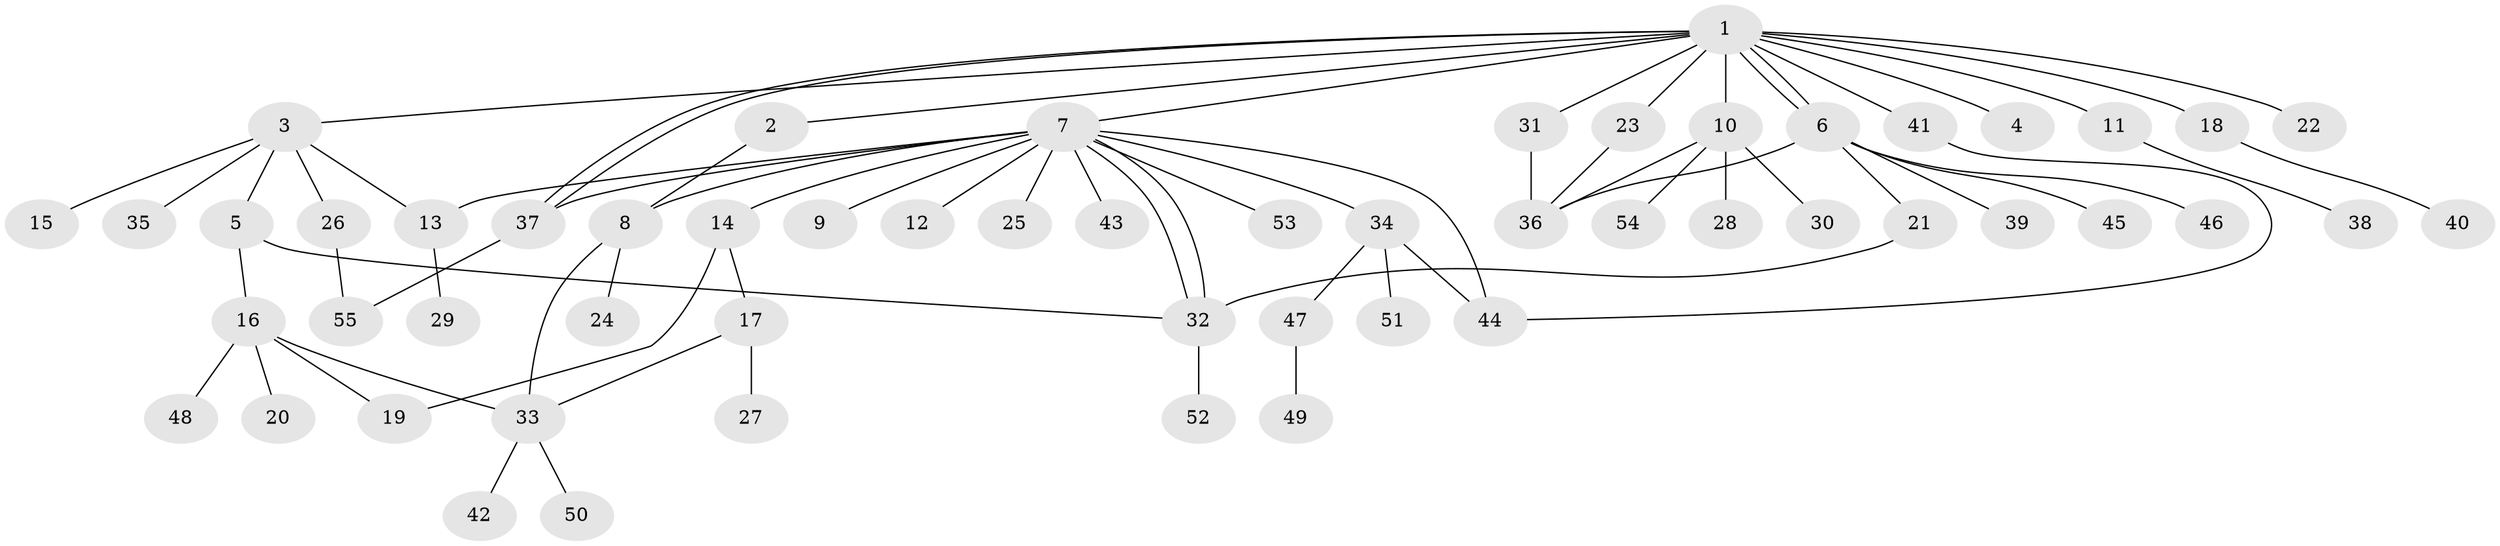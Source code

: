 // Generated by graph-tools (version 1.1) at 2025/48/03/09/25 04:48:36]
// undirected, 55 vertices, 71 edges
graph export_dot {
graph [start="1"]
  node [color=gray90,style=filled];
  1;
  2;
  3;
  4;
  5;
  6;
  7;
  8;
  9;
  10;
  11;
  12;
  13;
  14;
  15;
  16;
  17;
  18;
  19;
  20;
  21;
  22;
  23;
  24;
  25;
  26;
  27;
  28;
  29;
  30;
  31;
  32;
  33;
  34;
  35;
  36;
  37;
  38;
  39;
  40;
  41;
  42;
  43;
  44;
  45;
  46;
  47;
  48;
  49;
  50;
  51;
  52;
  53;
  54;
  55;
  1 -- 2;
  1 -- 3;
  1 -- 4;
  1 -- 6;
  1 -- 6;
  1 -- 7;
  1 -- 10;
  1 -- 11;
  1 -- 18;
  1 -- 22;
  1 -- 23;
  1 -- 31;
  1 -- 37;
  1 -- 37;
  1 -- 41;
  2 -- 8;
  3 -- 5;
  3 -- 13;
  3 -- 15;
  3 -- 26;
  3 -- 35;
  5 -- 16;
  5 -- 32;
  6 -- 21;
  6 -- 36;
  6 -- 39;
  6 -- 45;
  6 -- 46;
  7 -- 8;
  7 -- 9;
  7 -- 12;
  7 -- 13;
  7 -- 14;
  7 -- 25;
  7 -- 32;
  7 -- 32;
  7 -- 34;
  7 -- 37;
  7 -- 43;
  7 -- 44;
  7 -- 53;
  8 -- 24;
  8 -- 33;
  10 -- 28;
  10 -- 30;
  10 -- 36;
  10 -- 54;
  11 -- 38;
  13 -- 29;
  14 -- 17;
  14 -- 19;
  16 -- 19;
  16 -- 20;
  16 -- 33;
  16 -- 48;
  17 -- 27;
  17 -- 33;
  18 -- 40;
  21 -- 32;
  23 -- 36;
  26 -- 55;
  31 -- 36;
  32 -- 52;
  33 -- 42;
  33 -- 50;
  34 -- 44;
  34 -- 47;
  34 -- 51;
  37 -- 55;
  41 -- 44;
  47 -- 49;
}
